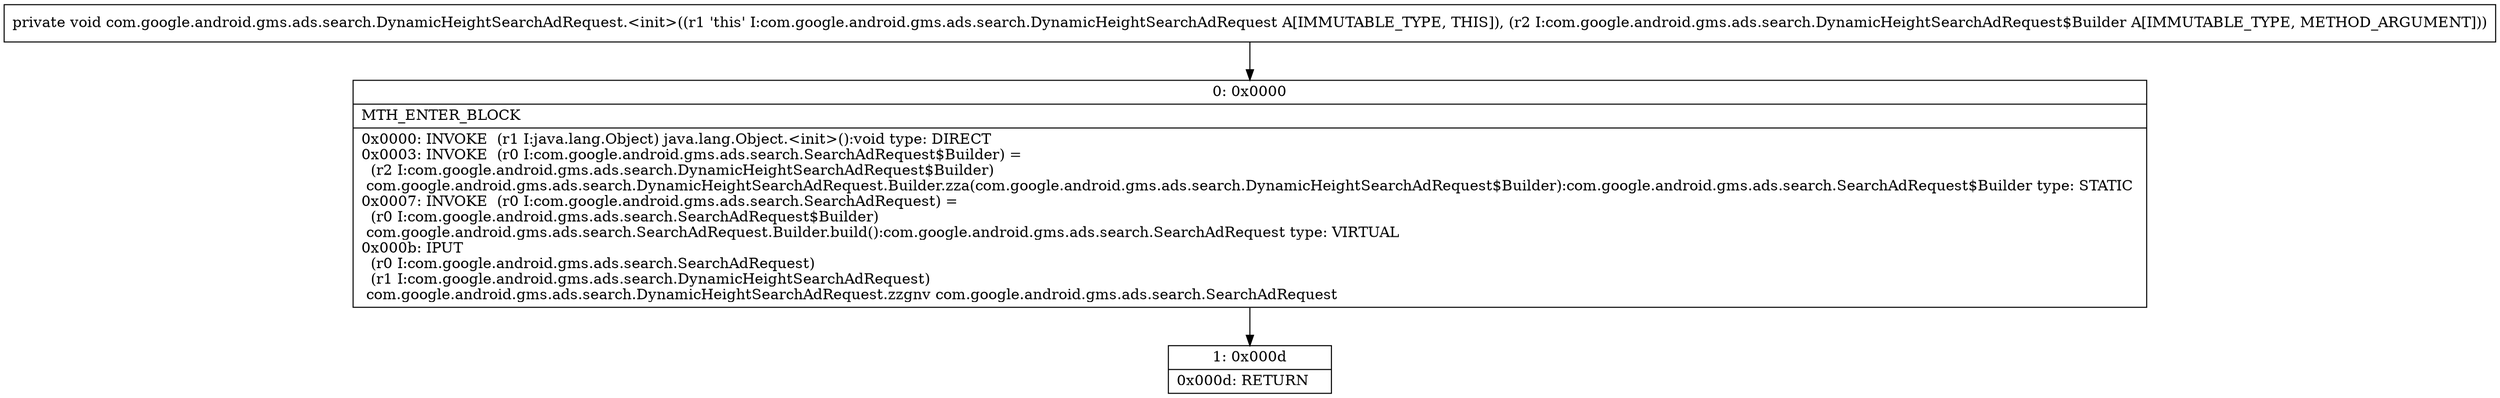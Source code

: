 digraph "CFG forcom.google.android.gms.ads.search.DynamicHeightSearchAdRequest.\<init\>(Lcom\/google\/android\/gms\/ads\/search\/DynamicHeightSearchAdRequest$Builder;)V" {
Node_0 [shape=record,label="{0\:\ 0x0000|MTH_ENTER_BLOCK\l|0x0000: INVOKE  (r1 I:java.lang.Object) java.lang.Object.\<init\>():void type: DIRECT \l0x0003: INVOKE  (r0 I:com.google.android.gms.ads.search.SearchAdRequest$Builder) = \l  (r2 I:com.google.android.gms.ads.search.DynamicHeightSearchAdRequest$Builder)\l com.google.android.gms.ads.search.DynamicHeightSearchAdRequest.Builder.zza(com.google.android.gms.ads.search.DynamicHeightSearchAdRequest$Builder):com.google.android.gms.ads.search.SearchAdRequest$Builder type: STATIC \l0x0007: INVOKE  (r0 I:com.google.android.gms.ads.search.SearchAdRequest) = \l  (r0 I:com.google.android.gms.ads.search.SearchAdRequest$Builder)\l com.google.android.gms.ads.search.SearchAdRequest.Builder.build():com.google.android.gms.ads.search.SearchAdRequest type: VIRTUAL \l0x000b: IPUT  \l  (r0 I:com.google.android.gms.ads.search.SearchAdRequest)\l  (r1 I:com.google.android.gms.ads.search.DynamicHeightSearchAdRequest)\l com.google.android.gms.ads.search.DynamicHeightSearchAdRequest.zzgnv com.google.android.gms.ads.search.SearchAdRequest \l}"];
Node_1 [shape=record,label="{1\:\ 0x000d|0x000d: RETURN   \l}"];
MethodNode[shape=record,label="{private void com.google.android.gms.ads.search.DynamicHeightSearchAdRequest.\<init\>((r1 'this' I:com.google.android.gms.ads.search.DynamicHeightSearchAdRequest A[IMMUTABLE_TYPE, THIS]), (r2 I:com.google.android.gms.ads.search.DynamicHeightSearchAdRequest$Builder A[IMMUTABLE_TYPE, METHOD_ARGUMENT])) }"];
MethodNode -> Node_0;
Node_0 -> Node_1;
}

